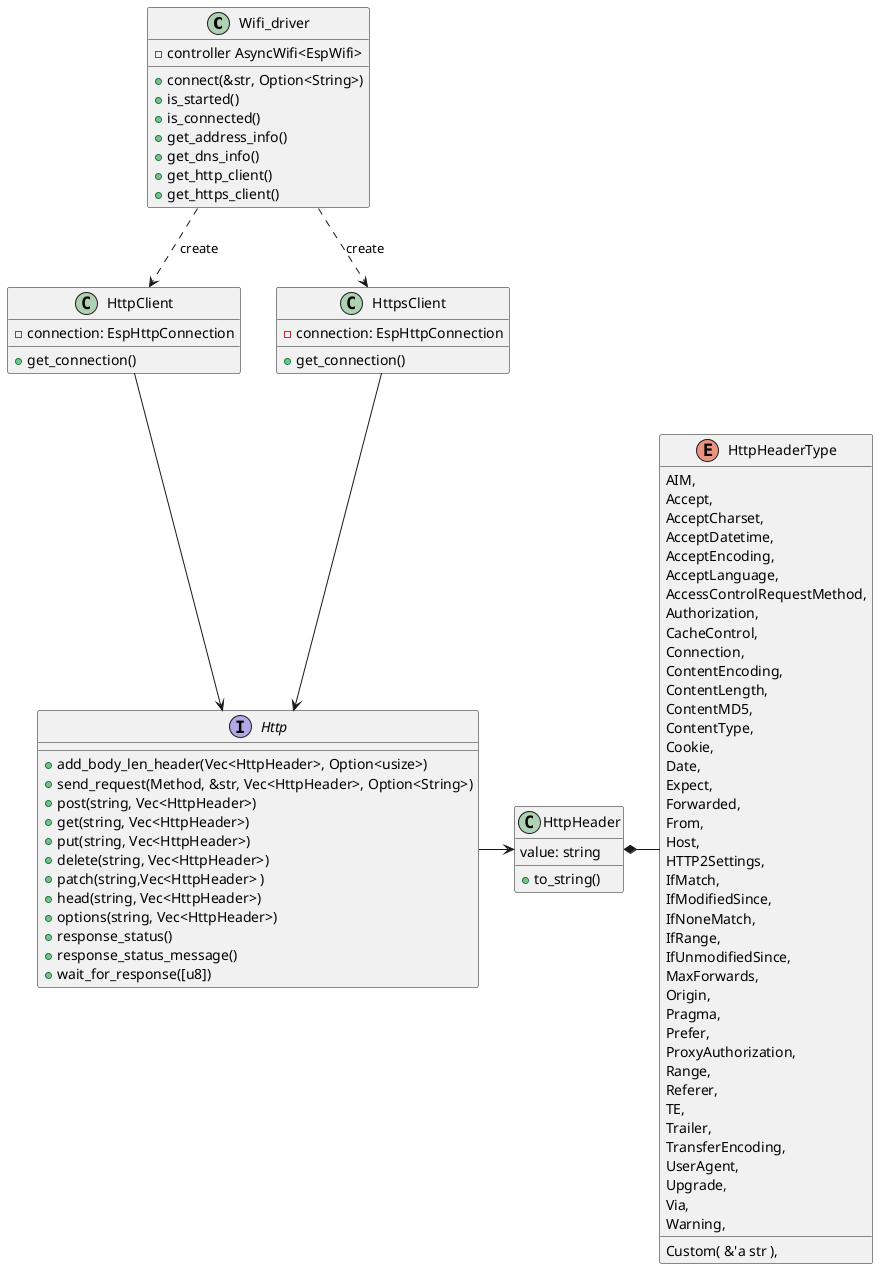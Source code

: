 @startuml Wifi Driver

class Wifi_driver{
    -controller AsyncWifi<EspWifi>
    +connect(&str, Option<String>)
    +is_started()
    +is_connected()
    +get_address_info()
    +get_dns_info()
    +get_http_client()
    +get_https_client()
}

interface Http{
    +add_body_len_header(Vec<HttpHeader>, Option<usize>)
    +send_request(Method, &str, Vec<HttpHeader>, Option<String>)
    +post(string, Vec<HttpHeader>)
    +get(string, Vec<HttpHeader>)
    +put(string, Vec<HttpHeader>)
    +delete(string, Vec<HttpHeader>)
    +patch(string,Vec<HttpHeader> )
    +head(string, Vec<HttpHeader>)
    +options(string, Vec<HttpHeader>)
    +response_status()
    +response_status_message()
    +wait_for_response([u8])
}

class HttpClient{
    -connection: EspHttpConnection
    +get_connection()
    
}

class HttpsClient{
    -connection: EspHttpConnection
    +get_connection()
}

class HttpHeader {
    value: string
    +to_string()
}

enum HttpHeaderType {
    AIM,
    Accept,
    AcceptCharset,
    AcceptDatetime,
    AcceptEncoding,
    AcceptLanguage,
    AccessControlRequestMethod,
    Authorization,
    CacheControl,
    Connection,
    ContentEncoding,
    ContentLength,
    ContentMD5,
    ContentType,
    Cookie,
    Custom( &'a str ),
    Date,
    Expect,
    Forwarded,
    From,
    Host,
    HTTP2Settings,
    IfMatch,
    IfModifiedSince,
    IfNoneMatch,
    IfRange,
    IfUnmodifiedSince,
    MaxForwards,
    Origin,
    Pragma,	
    Prefer,	
    ProxyAuthorization,
    Range,	
    Referer,
    TE,
    Trailer,
    TransferEncoding,
    UserAgent,
    Upgrade,
    Via,
    Warning,
}

Wifi_driver ..> HttpClient: create
Wifi_driver ..> HttpsClient: create
HttpClient --> Http
HttpsClient --> Http
Http -> HttpHeader
HttpHeader *- HttpHeaderType

@enduml